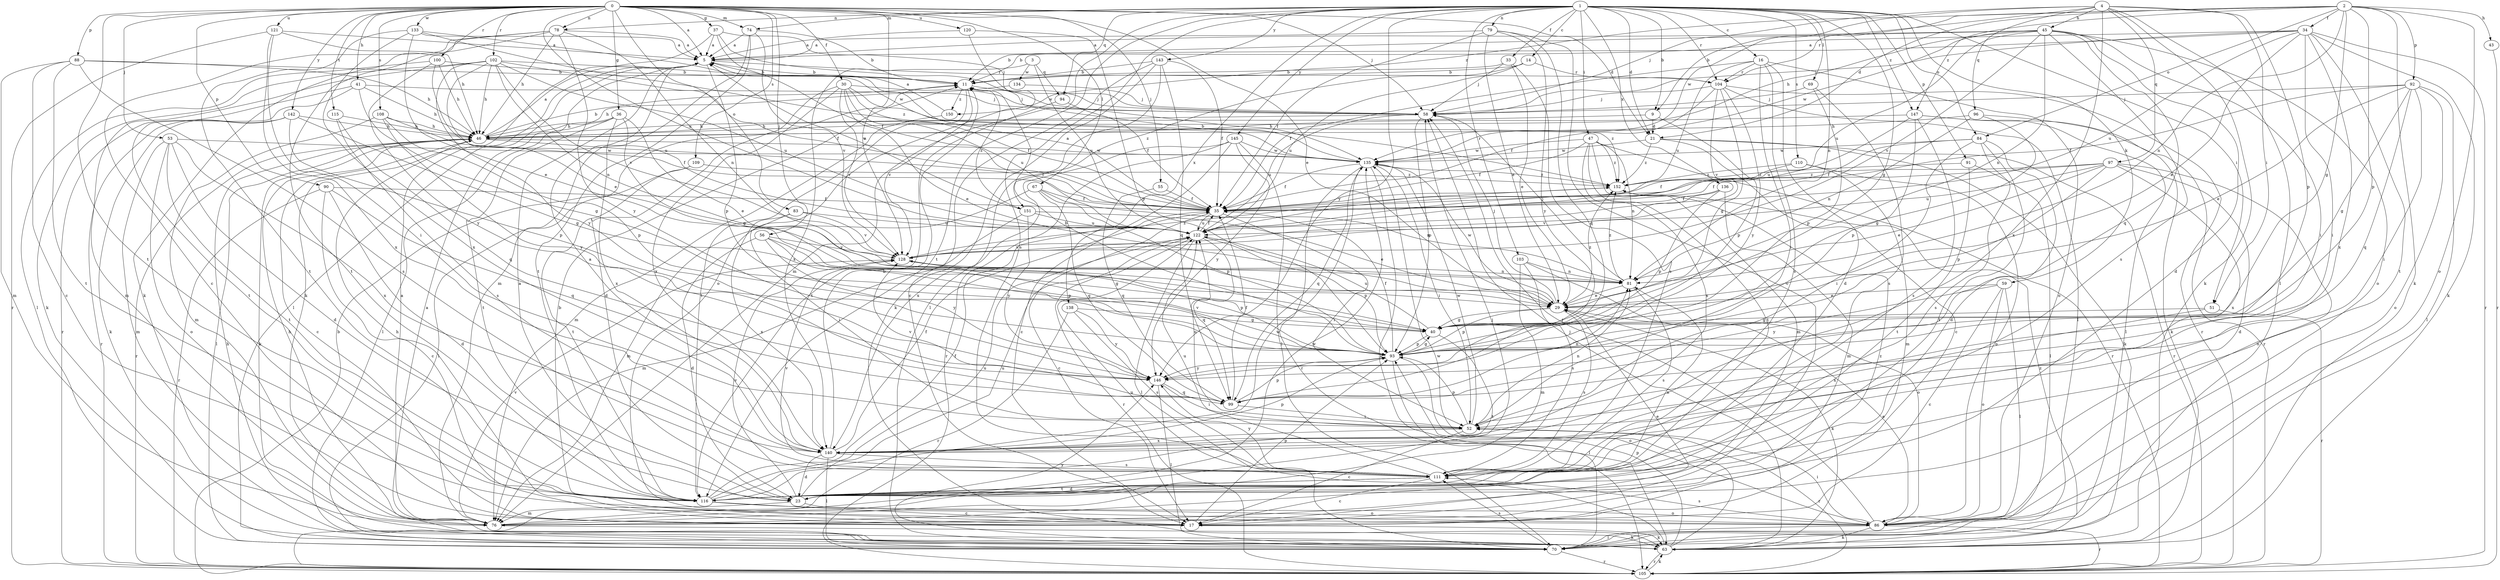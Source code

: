 strict digraph  {
0;
1;
2;
3;
4;
5;
9;
11;
14;
16;
17;
21;
23;
29;
30;
33;
34;
35;
36;
37;
40;
41;
43;
45;
46;
47;
51;
52;
53;
55;
56;
58;
59;
63;
67;
69;
70;
74;
76;
78;
79;
81;
83;
84;
86;
88;
90;
91;
92;
93;
94;
96;
97;
99;
100;
102;
103;
104;
105;
108;
109;
110;
111;
115;
116;
120;
121;
122;
128;
133;
134;
135;
136;
138;
140;
142;
143;
145;
146;
147;
150;
151;
152;
0 -> 5  [label=a];
0 -> 21  [label=d];
0 -> 29  [label=e];
0 -> 30  [label=f];
0 -> 36  [label=g];
0 -> 37  [label=g];
0 -> 41  [label=h];
0 -> 53  [label=j];
0 -> 55  [label=j];
0 -> 56  [label=j];
0 -> 58  [label=j];
0 -> 67  [label=l];
0 -> 74  [label=m];
0 -> 78  [label=n];
0 -> 83  [label=o];
0 -> 88  [label=p];
0 -> 90  [label=p];
0 -> 100  [label=r];
0 -> 102  [label=r];
0 -> 108  [label=s];
0 -> 109  [label=s];
0 -> 115  [label=t];
0 -> 116  [label=t];
0 -> 120  [label=u];
0 -> 121  [label=u];
0 -> 122  [label=u];
0 -> 128  [label=v];
0 -> 133  [label=w];
0 -> 142  [label=y];
1 -> 9  [label=b];
1 -> 14  [label=c];
1 -> 16  [label=c];
1 -> 21  [label=d];
1 -> 33  [label=f];
1 -> 40  [label=g];
1 -> 47  [label=i];
1 -> 51  [label=i];
1 -> 59  [label=k];
1 -> 69  [label=l];
1 -> 74  [label=m];
1 -> 76  [label=m];
1 -> 78  [label=n];
1 -> 79  [label=n];
1 -> 81  [label=n];
1 -> 84  [label=o];
1 -> 91  [label=p];
1 -> 94  [label=q];
1 -> 103  [label=r];
1 -> 104  [label=r];
1 -> 110  [label=s];
1 -> 111  [label=s];
1 -> 116  [label=t];
1 -> 136  [label=x];
1 -> 138  [label=x];
1 -> 143  [label=y];
1 -> 145  [label=y];
1 -> 146  [label=y];
1 -> 147  [label=z];
2 -> 21  [label=d];
2 -> 34  [label=f];
2 -> 40  [label=g];
2 -> 43  [label=h];
2 -> 63  [label=k];
2 -> 81  [label=n];
2 -> 84  [label=o];
2 -> 86  [label=o];
2 -> 92  [label=p];
2 -> 93  [label=p];
2 -> 104  [label=r];
2 -> 147  [label=z];
2 -> 150  [label=z];
3 -> 94  [label=q];
3 -> 122  [label=u];
3 -> 134  [label=w];
3 -> 140  [label=x];
4 -> 9  [label=b];
4 -> 45  [label=h];
4 -> 51  [label=i];
4 -> 58  [label=j];
4 -> 63  [label=k];
4 -> 70  [label=l];
4 -> 93  [label=p];
4 -> 96  [label=q];
4 -> 97  [label=q];
4 -> 135  [label=w];
4 -> 140  [label=x];
5 -> 11  [label=b];
5 -> 70  [label=l];
5 -> 93  [label=p];
5 -> 104  [label=r];
9 -> 21  [label=d];
9 -> 46  [label=h];
9 -> 93  [label=p];
11 -> 58  [label=j];
11 -> 116  [label=t];
11 -> 128  [label=v];
11 -> 150  [label=z];
11 -> 151  [label=z];
14 -> 11  [label=b];
14 -> 104  [label=r];
14 -> 122  [label=u];
14 -> 151  [label=z];
16 -> 23  [label=d];
16 -> 35  [label=f];
16 -> 52  [label=i];
16 -> 86  [label=o];
16 -> 104  [label=r];
16 -> 111  [label=s];
16 -> 122  [label=u];
17 -> 11  [label=b];
17 -> 29  [label=e];
17 -> 46  [label=h];
17 -> 63  [label=k];
17 -> 93  [label=p];
17 -> 152  [label=z];
21 -> 17  [label=c];
21 -> 63  [label=k];
21 -> 105  [label=r];
21 -> 135  [label=w];
21 -> 152  [label=z];
23 -> 5  [label=a];
23 -> 76  [label=m];
23 -> 86  [label=o];
23 -> 122  [label=u];
23 -> 128  [label=v];
29 -> 40  [label=g];
29 -> 58  [label=j];
29 -> 63  [label=k];
29 -> 93  [label=p];
29 -> 111  [label=s];
29 -> 135  [label=w];
29 -> 152  [label=z];
30 -> 23  [label=d];
30 -> 29  [label=e];
30 -> 35  [label=f];
30 -> 58  [label=j];
30 -> 122  [label=u];
30 -> 128  [label=v];
30 -> 140  [label=x];
30 -> 152  [label=z];
33 -> 11  [label=b];
33 -> 29  [label=e];
33 -> 58  [label=j];
33 -> 111  [label=s];
34 -> 5  [label=a];
34 -> 11  [label=b];
34 -> 29  [label=e];
34 -> 52  [label=i];
34 -> 58  [label=j];
34 -> 63  [label=k];
34 -> 105  [label=r];
34 -> 116  [label=t];
34 -> 122  [label=u];
34 -> 140  [label=x];
35 -> 5  [label=a];
35 -> 17  [label=c];
35 -> 52  [label=i];
35 -> 122  [label=u];
36 -> 29  [label=e];
36 -> 40  [label=g];
36 -> 46  [label=h];
36 -> 70  [label=l];
36 -> 116  [label=t];
36 -> 140  [label=x];
37 -> 5  [label=a];
37 -> 35  [label=f];
37 -> 58  [label=j];
37 -> 63  [label=k];
37 -> 135  [label=w];
40 -> 93  [label=p];
40 -> 116  [label=t];
40 -> 122  [label=u];
41 -> 40  [label=g];
41 -> 46  [label=h];
41 -> 58  [label=j];
41 -> 105  [label=r];
41 -> 116  [label=t];
43 -> 105  [label=r];
45 -> 5  [label=a];
45 -> 11  [label=b];
45 -> 23  [label=d];
45 -> 46  [label=h];
45 -> 52  [label=i];
45 -> 81  [label=n];
45 -> 86  [label=o];
45 -> 99  [label=q];
45 -> 111  [label=s];
45 -> 122  [label=u];
45 -> 128  [label=v];
45 -> 135  [label=w];
46 -> 5  [label=a];
46 -> 11  [label=b];
46 -> 17  [label=c];
46 -> 35  [label=f];
46 -> 63  [label=k];
46 -> 70  [label=l];
46 -> 105  [label=r];
46 -> 135  [label=w];
47 -> 35  [label=f];
47 -> 76  [label=m];
47 -> 81  [label=n];
47 -> 105  [label=r];
47 -> 116  [label=t];
47 -> 135  [label=w];
47 -> 140  [label=x];
47 -> 152  [label=z];
51 -> 40  [label=g];
51 -> 105  [label=r];
51 -> 140  [label=x];
52 -> 17  [label=c];
52 -> 81  [label=n];
52 -> 93  [label=p];
52 -> 105  [label=r];
52 -> 122  [label=u];
52 -> 135  [label=w];
52 -> 140  [label=x];
53 -> 23  [label=d];
53 -> 76  [label=m];
53 -> 86  [label=o];
53 -> 116  [label=t];
53 -> 135  [label=w];
53 -> 140  [label=x];
55 -> 35  [label=f];
55 -> 99  [label=q];
56 -> 23  [label=d];
56 -> 40  [label=g];
56 -> 93  [label=p];
56 -> 128  [label=v];
56 -> 146  [label=y];
58 -> 46  [label=h];
58 -> 93  [label=p];
58 -> 122  [label=u];
59 -> 17  [label=c];
59 -> 29  [label=e];
59 -> 70  [label=l];
59 -> 86  [label=o];
59 -> 146  [label=y];
63 -> 5  [label=a];
63 -> 46  [label=h];
63 -> 58  [label=j];
63 -> 93  [label=p];
63 -> 105  [label=r];
63 -> 122  [label=u];
63 -> 135  [label=w];
63 -> 152  [label=z];
67 -> 35  [label=f];
67 -> 76  [label=m];
67 -> 81  [label=n];
67 -> 93  [label=p];
67 -> 99  [label=q];
69 -> 58  [label=j];
69 -> 93  [label=p];
69 -> 111  [label=s];
70 -> 105  [label=r];
70 -> 111  [label=s];
70 -> 146  [label=y];
74 -> 5  [label=a];
74 -> 11  [label=b];
74 -> 76  [label=m];
74 -> 116  [label=t];
74 -> 128  [label=v];
76 -> 5  [label=a];
76 -> 46  [label=h];
76 -> 58  [label=j];
76 -> 63  [label=k];
76 -> 128  [label=v];
76 -> 135  [label=w];
78 -> 5  [label=a];
78 -> 17  [label=c];
78 -> 46  [label=h];
78 -> 63  [label=k];
78 -> 81  [label=n];
78 -> 116  [label=t];
78 -> 146  [label=y];
79 -> 5  [label=a];
79 -> 17  [label=c];
79 -> 29  [label=e];
79 -> 35  [label=f];
79 -> 99  [label=q];
79 -> 146  [label=y];
81 -> 29  [label=e];
81 -> 58  [label=j];
81 -> 111  [label=s];
81 -> 152  [label=z];
83 -> 52  [label=i];
83 -> 122  [label=u];
83 -> 128  [label=v];
83 -> 140  [label=x];
84 -> 23  [label=d];
84 -> 35  [label=f];
84 -> 52  [label=i];
84 -> 111  [label=s];
84 -> 116  [label=t];
84 -> 135  [label=w];
86 -> 29  [label=e];
86 -> 52  [label=i];
86 -> 58  [label=j];
86 -> 63  [label=k];
86 -> 70  [label=l];
86 -> 105  [label=r];
86 -> 111  [label=s];
88 -> 11  [label=b];
88 -> 17  [label=c];
88 -> 46  [label=h];
88 -> 76  [label=m];
88 -> 111  [label=s];
88 -> 116  [label=t];
90 -> 17  [label=c];
90 -> 23  [label=d];
90 -> 35  [label=f];
90 -> 99  [label=q];
90 -> 105  [label=r];
91 -> 70  [label=l];
91 -> 116  [label=t];
91 -> 152  [label=z];
92 -> 29  [label=e];
92 -> 35  [label=f];
92 -> 40  [label=g];
92 -> 52  [label=i];
92 -> 58  [label=j];
92 -> 70  [label=l];
92 -> 86  [label=o];
92 -> 99  [label=q];
93 -> 11  [label=b];
93 -> 35  [label=f];
93 -> 40  [label=g];
93 -> 70  [label=l];
93 -> 86  [label=o];
93 -> 128  [label=v];
93 -> 146  [label=y];
94 -> 35  [label=f];
94 -> 116  [label=t];
96 -> 40  [label=g];
96 -> 46  [label=h];
96 -> 63  [label=k];
96 -> 81  [label=n];
97 -> 23  [label=d];
97 -> 29  [label=e];
97 -> 35  [label=f];
97 -> 86  [label=o];
97 -> 93  [label=p];
97 -> 122  [label=u];
97 -> 140  [label=x];
97 -> 152  [label=z];
99 -> 35  [label=f];
99 -> 52  [label=i];
99 -> 81  [label=n];
99 -> 93  [label=p];
99 -> 128  [label=v];
100 -> 11  [label=b];
100 -> 46  [label=h];
100 -> 70  [label=l];
100 -> 122  [label=u];
100 -> 146  [label=y];
102 -> 11  [label=b];
102 -> 29  [label=e];
102 -> 35  [label=f];
102 -> 46  [label=h];
102 -> 63  [label=k];
102 -> 76  [label=m];
102 -> 81  [label=n];
102 -> 122  [label=u];
102 -> 128  [label=v];
102 -> 146  [label=y];
103 -> 76  [label=m];
103 -> 81  [label=n];
103 -> 86  [label=o];
103 -> 111  [label=s];
104 -> 35  [label=f];
104 -> 40  [label=g];
104 -> 58  [label=j];
104 -> 70  [label=l];
104 -> 105  [label=r];
104 -> 128  [label=v];
104 -> 146  [label=y];
105 -> 11  [label=b];
105 -> 63  [label=k];
108 -> 35  [label=f];
108 -> 46  [label=h];
108 -> 76  [label=m];
108 -> 93  [label=p];
108 -> 146  [label=y];
109 -> 70  [label=l];
109 -> 116  [label=t];
109 -> 152  [label=z];
110 -> 35  [label=f];
110 -> 76  [label=m];
110 -> 86  [label=o];
110 -> 152  [label=z];
111 -> 17  [label=c];
111 -> 23  [label=d];
111 -> 116  [label=t];
111 -> 122  [label=u];
111 -> 128  [label=v];
111 -> 146  [label=y];
115 -> 46  [label=h];
115 -> 99  [label=q];
115 -> 111  [label=s];
116 -> 17  [label=c];
116 -> 35  [label=f];
116 -> 81  [label=n];
116 -> 86  [label=o];
116 -> 122  [label=u];
116 -> 135  [label=w];
120 -> 5  [label=a];
120 -> 86  [label=o];
120 -> 93  [label=p];
121 -> 5  [label=a];
121 -> 46  [label=h];
121 -> 52  [label=i];
121 -> 105  [label=r];
121 -> 140  [label=x];
122 -> 35  [label=f];
122 -> 70  [label=l];
122 -> 93  [label=p];
122 -> 99  [label=q];
122 -> 105  [label=r];
122 -> 128  [label=v];
128 -> 81  [label=n];
128 -> 93  [label=p];
128 -> 152  [label=z];
133 -> 5  [label=a];
133 -> 29  [label=e];
133 -> 116  [label=t];
133 -> 135  [label=w];
133 -> 140  [label=x];
133 -> 152  [label=z];
134 -> 46  [label=h];
134 -> 58  [label=j];
135 -> 11  [label=b];
135 -> 35  [label=f];
135 -> 52  [label=i];
135 -> 63  [label=k];
135 -> 99  [label=q];
135 -> 105  [label=r];
135 -> 152  [label=z];
136 -> 35  [label=f];
136 -> 76  [label=m];
136 -> 93  [label=p];
136 -> 128  [label=v];
138 -> 40  [label=g];
138 -> 105  [label=r];
138 -> 111  [label=s];
138 -> 146  [label=y];
140 -> 5  [label=a];
140 -> 11  [label=b];
140 -> 23  [label=d];
140 -> 35  [label=f];
140 -> 70  [label=l];
140 -> 93  [label=p];
140 -> 111  [label=s];
142 -> 40  [label=g];
142 -> 46  [label=h];
142 -> 63  [label=k];
142 -> 93  [label=p];
142 -> 105  [label=r];
143 -> 11  [label=b];
143 -> 17  [label=c];
143 -> 35  [label=f];
143 -> 63  [label=k];
143 -> 70  [label=l];
143 -> 99  [label=q];
145 -> 17  [label=c];
145 -> 70  [label=l];
145 -> 105  [label=r];
145 -> 135  [label=w];
145 -> 140  [label=x];
145 -> 146  [label=y];
146 -> 52  [label=i];
146 -> 70  [label=l];
146 -> 99  [label=q];
147 -> 46  [label=h];
147 -> 70  [label=l];
147 -> 93  [label=p];
147 -> 105  [label=r];
147 -> 111  [label=s];
147 -> 122  [label=u];
150 -> 5  [label=a];
150 -> 76  [label=m];
151 -> 5  [label=a];
151 -> 29  [label=e];
151 -> 76  [label=m];
151 -> 122  [label=u];
151 -> 146  [label=y];
152 -> 35  [label=f];
}
